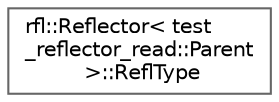 digraph "类继承关系图"
{
 // LATEX_PDF_SIZE
  bgcolor="transparent";
  edge [fontname=Helvetica,fontsize=10,labelfontname=Helvetica,labelfontsize=10];
  node [fontname=Helvetica,fontsize=10,shape=box,height=0.2,width=0.4];
  rankdir="LR";
  Node0 [id="Node000000",label="rfl::Reflector\< test\l_reflector_read::Parent\l \>::ReflType",height=0.2,width=0.4,color="grey40", fillcolor="white", style="filled",URL="$structrfl_1_1_reflector_3_01test__reflector__read_1_1_parent_01_4_1_1_refl_type.html",tooltip=" "];
}
